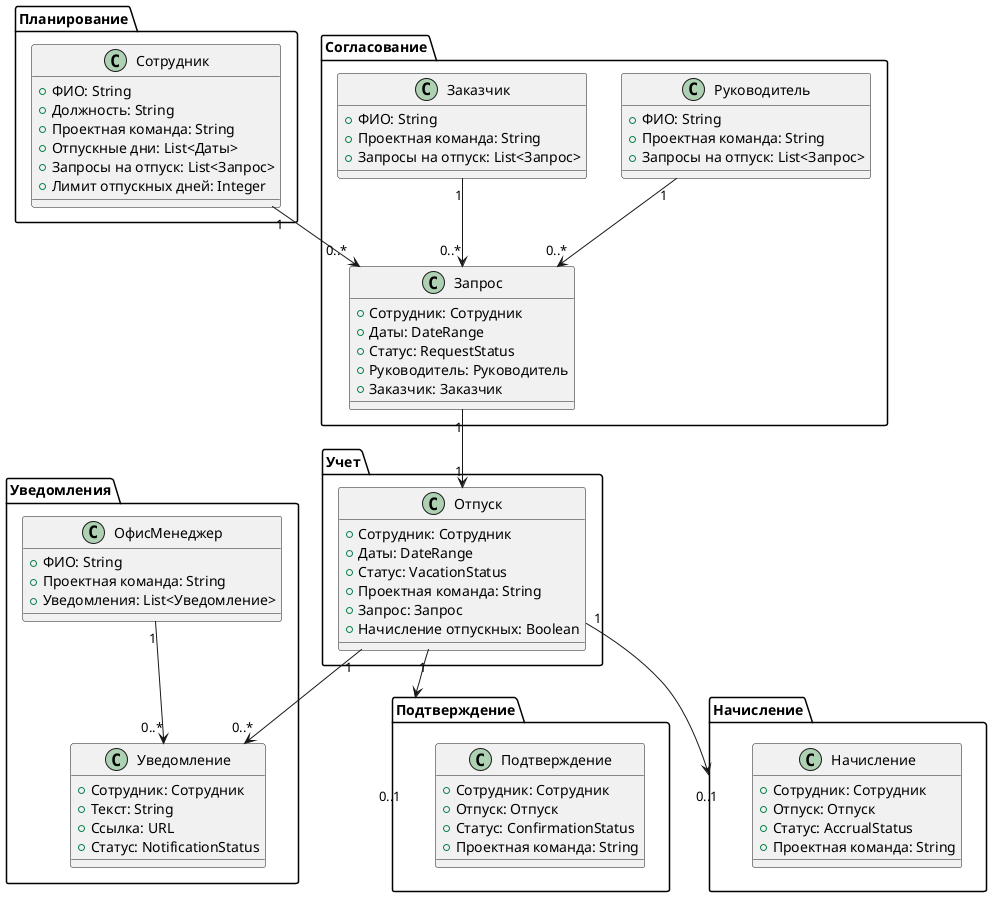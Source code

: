 @startuml

' ############# Контекст планирования #############
package "Планирование" {
    class Сотрудник {
        + ФИО: String
        + Должность: String
        + Проектная команда: String
        + Отпускные дни: List<Даты>
        + Запросы на отпуск: List<Запрос>
        + Лимит отпускных дней: Integer
    }
}

' ############# Контекст согласования #############
package "Согласование" {
    class Запрос {
        + Сотрудник: Сотрудник
        + Даты: DateRange
        + Статус: RequestStatus
        + Руководитель: Руководитель
        + Заказчик: Заказчик
    }

    class Руководитель {
        + ФИО: String
        + Проектная команда: String
        + Запросы на отпуск: List<Запрос>
    }

    class Заказчик {
        + ФИО: String
        + Проектная команда: String
        + Запросы на отпуск: List<Запрос>
    }
}

' ############# Контекст учета #############
package "Учет" {
    class Отпуск {
        + Сотрудник: Сотрудник
        + Даты: DateRange
        + Статус: VacationStatus
        + Проектная команда: String
        + Запрос: Запрос
        + Начисление отпускных: Boolean
    }
}

' ############# Контекст уведомлений #############
package "Уведомления" {
    class Уведомление {
        + Сотрудник: Сотрудник
        + Текст: String
        + Ссылка: URL
        + Статус: NotificationStatus
    }

    class ОфисМенеджер {
        + ФИО: String
        + Проектная команда: String
        + Уведомления: List<Уведомление>
    }
}

' ############# Контекст подтверждения #############
package "Подтверждение" {
    class Подтверждение {
        + Сотрудник: Сотрудник
        + Отпуск: Отпуск
        + Статус: ConfirmationStatus
        + Проектная команда: String
    }
}

' ############# Контекст начисления #############
package "Начисление" {
    class Начисление {
        + Сотрудник: Сотрудник
        + Отпуск: Отпуск
        + Статус: AccrualStatus
        + Проектная команда: String
    }
}

' ############# Связи между агрегатами #############
Сотрудник "1" --> "0..*" Запрос
Руководитель "1" --> "0..*" Запрос
Заказчик "1" --> "0..*" Запрос
Запрос "1" --> "1" Отпуск
Отпуск "1" --> "0..*" Уведомление
ОфисМенеджер "1" --> "0..*" Уведомление
Отпуск "1" --> "0..1" Подтверждение
Отпуск "1" --> "0..1" Начисление

@enduml